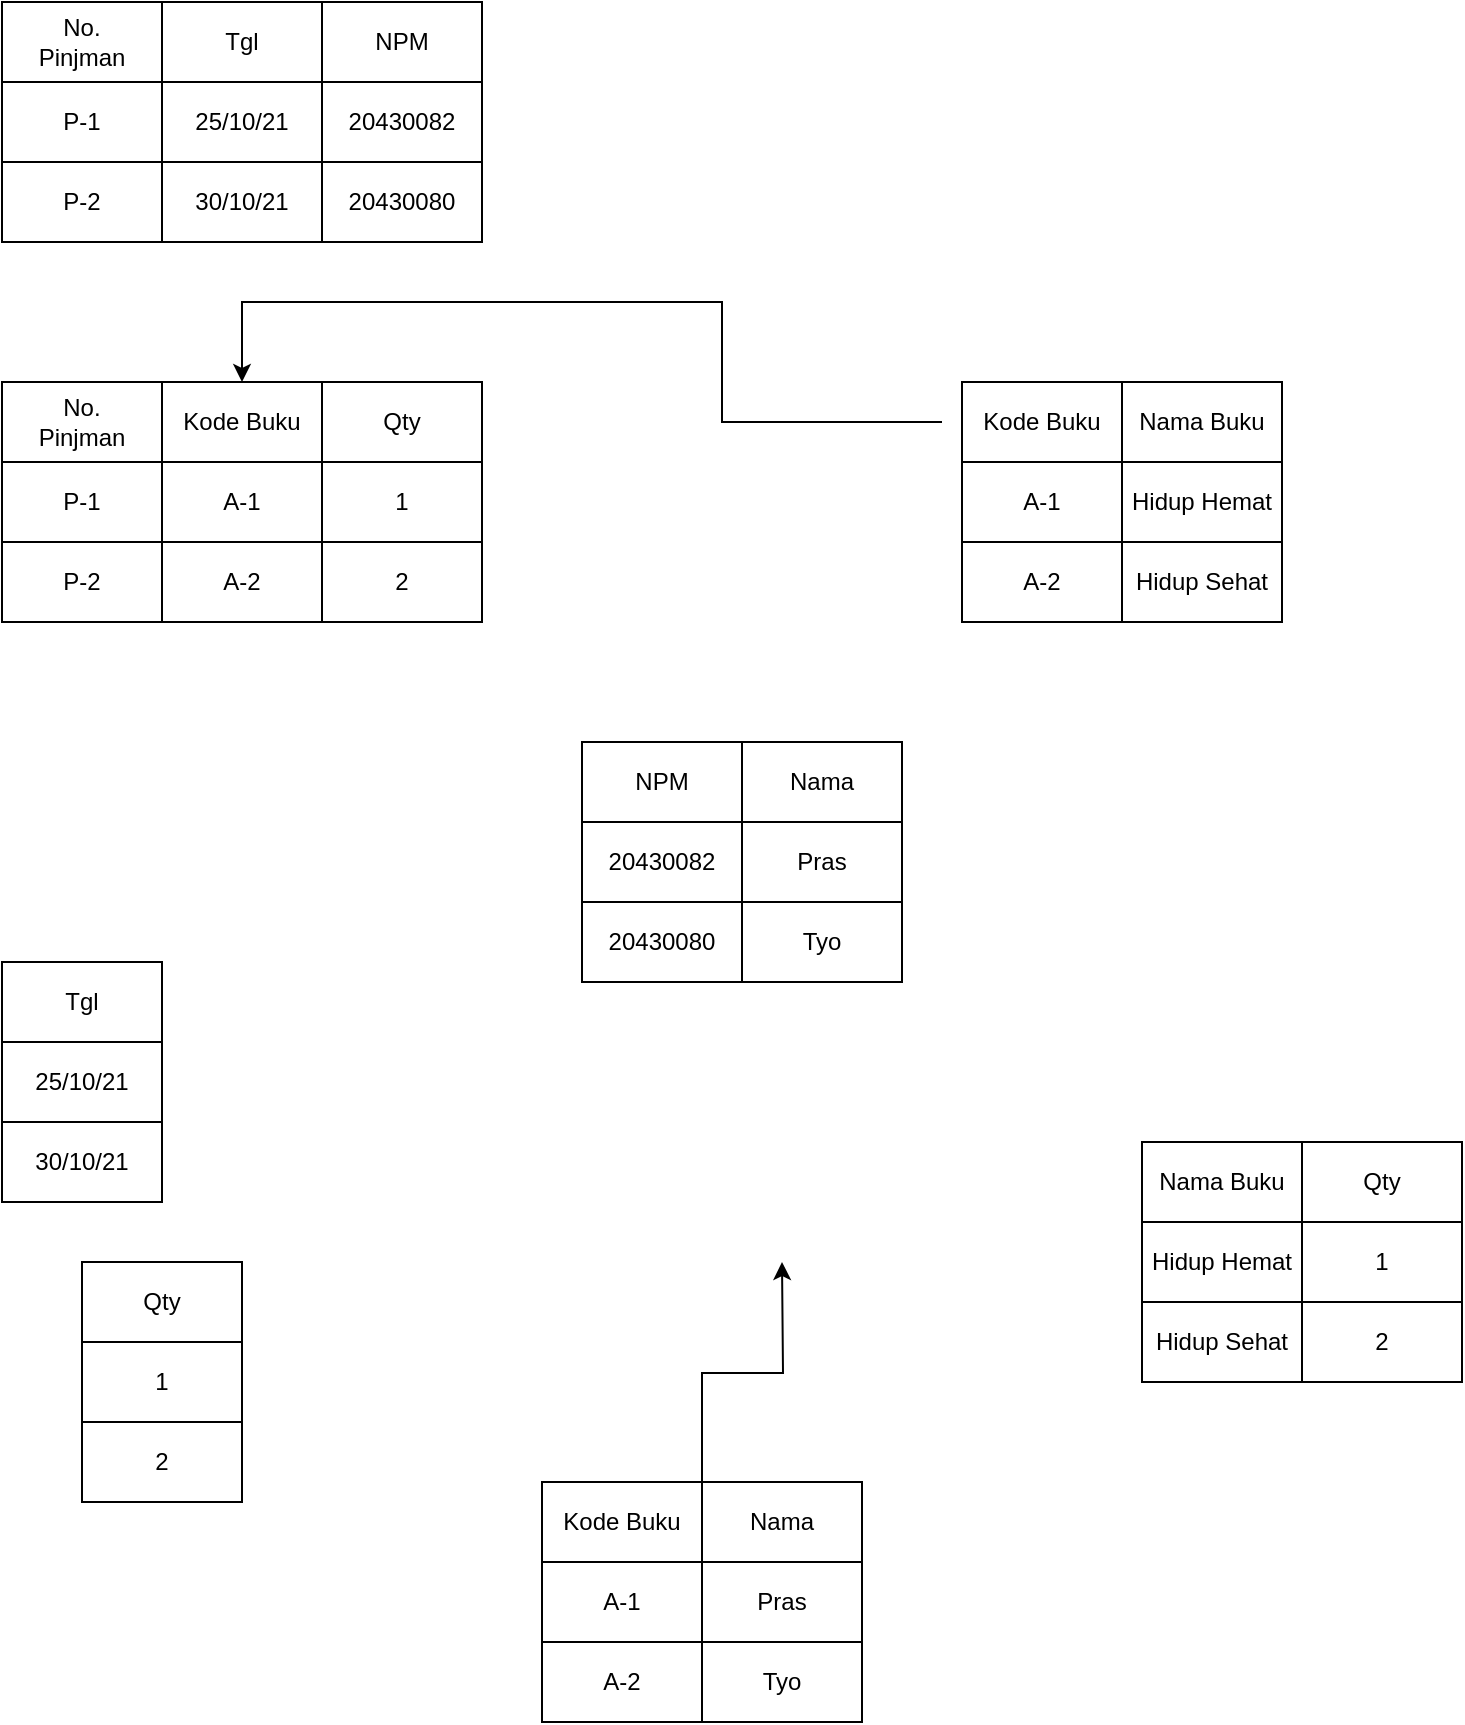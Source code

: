 <mxfile version="15.5.8" type="github">
  <diagram id="M6y8392TLzpfR5IYkmAL" name="Page-1">
    <mxGraphModel dx="1185" dy="635" grid="1" gridSize="10" guides="1" tooltips="1" connect="1" arrows="1" fold="1" page="1" pageScale="1" pageWidth="850" pageHeight="1100" math="0" shadow="0">
      <root>
        <mxCell id="0" />
        <mxCell id="1" parent="0" />
        <mxCell id="cc8EIHfYlOQ8iBalrAjE-4" value="Tgl" style="rounded=0;whiteSpace=wrap;html=1;" vertex="1" parent="1">
          <mxGeometry x="80" y="610" width="80" height="40" as="geometry" />
        </mxCell>
        <mxCell id="cc8EIHfYlOQ8iBalrAjE-5" value="NPM" style="rounded=0;whiteSpace=wrap;html=1;" vertex="1" parent="1">
          <mxGeometry x="370" y="500" width="80" height="40" as="geometry" />
        </mxCell>
        <mxCell id="cc8EIHfYlOQ8iBalrAjE-6" value="Nama" style="rounded=0;whiteSpace=wrap;html=1;" vertex="1" parent="1">
          <mxGeometry x="450" y="500" width="80" height="40" as="geometry" />
        </mxCell>
        <mxCell id="cc8EIHfYlOQ8iBalrAjE-10" value="20430080" style="rounded=0;whiteSpace=wrap;html=1;" vertex="1" parent="1">
          <mxGeometry x="370" y="580" width="80" height="40" as="geometry" />
        </mxCell>
        <mxCell id="cc8EIHfYlOQ8iBalrAjE-11" value="20430082" style="rounded=0;whiteSpace=wrap;html=1;" vertex="1" parent="1">
          <mxGeometry x="370" y="540" width="80" height="40" as="geometry" />
        </mxCell>
        <mxCell id="cc8EIHfYlOQ8iBalrAjE-12" value="Pras" style="rounded=0;whiteSpace=wrap;html=1;" vertex="1" parent="1">
          <mxGeometry x="450" y="540" width="80" height="40" as="geometry" />
        </mxCell>
        <mxCell id="cc8EIHfYlOQ8iBalrAjE-16" value="30/10/21" style="rounded=0;whiteSpace=wrap;html=1;" vertex="1" parent="1">
          <mxGeometry x="80" y="690" width="80" height="40" as="geometry" />
        </mxCell>
        <mxCell id="cc8EIHfYlOQ8iBalrAjE-18" value="25/10/21" style="rounded=0;whiteSpace=wrap;html=1;" vertex="1" parent="1">
          <mxGeometry x="80" y="650" width="80" height="40" as="geometry" />
        </mxCell>
        <mxCell id="cc8EIHfYlOQ8iBalrAjE-24" value="Tyo" style="rounded=0;whiteSpace=wrap;html=1;" vertex="1" parent="1">
          <mxGeometry x="450" y="580" width="80" height="40" as="geometry" />
        </mxCell>
        <mxCell id="cc8EIHfYlOQ8iBalrAjE-25" value="Kode Buku" style="rounded=0;whiteSpace=wrap;html=1;" vertex="1" parent="1">
          <mxGeometry x="350" y="870" width="80" height="40" as="geometry" />
        </mxCell>
        <mxCell id="cc8EIHfYlOQ8iBalrAjE-31" style="edgeStyle=orthogonalEdgeStyle;rounded=0;orthogonalLoop=1;jettySize=auto;html=1;exitX=0;exitY=0;exitDx=0;exitDy=0;" edge="1" parent="1" source="cc8EIHfYlOQ8iBalrAjE-26">
          <mxGeometry relative="1" as="geometry">
            <mxPoint x="470" y="760" as="targetPoint" />
          </mxGeometry>
        </mxCell>
        <mxCell id="cc8EIHfYlOQ8iBalrAjE-26" value="Nama" style="rounded=0;whiteSpace=wrap;html=1;" vertex="1" parent="1">
          <mxGeometry x="430" y="870" width="80" height="40" as="geometry" />
        </mxCell>
        <mxCell id="cc8EIHfYlOQ8iBalrAjE-27" value="A-1" style="rounded=0;whiteSpace=wrap;html=1;" vertex="1" parent="1">
          <mxGeometry x="350" y="910" width="80" height="40" as="geometry" />
        </mxCell>
        <mxCell id="cc8EIHfYlOQ8iBalrAjE-28" value="Pras" style="rounded=0;whiteSpace=wrap;html=1;" vertex="1" parent="1">
          <mxGeometry x="430" y="910" width="80" height="40" as="geometry" />
        </mxCell>
        <mxCell id="cc8EIHfYlOQ8iBalrAjE-29" value="Tyo" style="rounded=0;whiteSpace=wrap;html=1;" vertex="1" parent="1">
          <mxGeometry x="430" y="950" width="80" height="40" as="geometry" />
        </mxCell>
        <mxCell id="cc8EIHfYlOQ8iBalrAjE-30" value="A-2" style="rounded=0;whiteSpace=wrap;html=1;" vertex="1" parent="1">
          <mxGeometry x="350" y="950" width="80" height="40" as="geometry" />
        </mxCell>
        <mxCell id="cc8EIHfYlOQ8iBalrAjE-32" value="Nama Buku" style="rounded=0;whiteSpace=wrap;html=1;" vertex="1" parent="1">
          <mxGeometry x="650" y="700" width="80" height="40" as="geometry" />
        </mxCell>
        <mxCell id="cc8EIHfYlOQ8iBalrAjE-33" value="Qty" style="rounded=0;whiteSpace=wrap;html=1;" vertex="1" parent="1">
          <mxGeometry x="730" y="700" width="80" height="40" as="geometry" />
        </mxCell>
        <mxCell id="cc8EIHfYlOQ8iBalrAjE-34" value="Hidup Sehat" style="rounded=0;whiteSpace=wrap;html=1;" vertex="1" parent="1">
          <mxGeometry x="650" y="780" width="80" height="40" as="geometry" />
        </mxCell>
        <mxCell id="cc8EIHfYlOQ8iBalrAjE-35" value="2" style="rounded=0;whiteSpace=wrap;html=1;" vertex="1" parent="1">
          <mxGeometry x="730" y="780" width="80" height="40" as="geometry" />
        </mxCell>
        <mxCell id="cc8EIHfYlOQ8iBalrAjE-36" value="Hidup Hemat" style="rounded=0;whiteSpace=wrap;html=1;" vertex="1" parent="1">
          <mxGeometry x="650" y="740" width="80" height="40" as="geometry" />
        </mxCell>
        <mxCell id="cc8EIHfYlOQ8iBalrAjE-37" value="1" style="rounded=0;whiteSpace=wrap;html=1;" vertex="1" parent="1">
          <mxGeometry x="730" y="740" width="80" height="40" as="geometry" />
        </mxCell>
        <mxCell id="cc8EIHfYlOQ8iBalrAjE-39" value="No. &lt;br&gt;Pinjman" style="rounded=0;whiteSpace=wrap;html=1;" vertex="1" parent="1">
          <mxGeometry x="80" y="130" width="80" height="40" as="geometry" />
        </mxCell>
        <mxCell id="cc8EIHfYlOQ8iBalrAjE-40" value="Tgl" style="rounded=0;whiteSpace=wrap;html=1;" vertex="1" parent="1">
          <mxGeometry x="160" y="130" width="80" height="40" as="geometry" />
        </mxCell>
        <mxCell id="cc8EIHfYlOQ8iBalrAjE-41" value="NPM" style="rounded=0;whiteSpace=wrap;html=1;" vertex="1" parent="1">
          <mxGeometry x="240" y="130" width="80" height="40" as="geometry" />
        </mxCell>
        <mxCell id="cc8EIHfYlOQ8iBalrAjE-42" value="20430080" style="rounded=0;whiteSpace=wrap;html=1;" vertex="1" parent="1">
          <mxGeometry x="240" y="210" width="80" height="40" as="geometry" />
        </mxCell>
        <mxCell id="cc8EIHfYlOQ8iBalrAjE-43" value="20430082" style="rounded=0;whiteSpace=wrap;html=1;" vertex="1" parent="1">
          <mxGeometry x="240" y="170" width="80" height="40" as="geometry" />
        </mxCell>
        <mxCell id="cc8EIHfYlOQ8iBalrAjE-44" value="30/10/21" style="rounded=0;whiteSpace=wrap;html=1;" vertex="1" parent="1">
          <mxGeometry x="160" y="210" width="80" height="40" as="geometry" />
        </mxCell>
        <mxCell id="cc8EIHfYlOQ8iBalrAjE-45" value="P-2" style="rounded=0;whiteSpace=wrap;html=1;" vertex="1" parent="1">
          <mxGeometry x="80" y="210" width="80" height="40" as="geometry" />
        </mxCell>
        <mxCell id="cc8EIHfYlOQ8iBalrAjE-46" value="25/10/21" style="rounded=0;whiteSpace=wrap;html=1;" vertex="1" parent="1">
          <mxGeometry x="160" y="170" width="80" height="40" as="geometry" />
        </mxCell>
        <mxCell id="cc8EIHfYlOQ8iBalrAjE-47" value="P-1" style="rounded=0;whiteSpace=wrap;html=1;" vertex="1" parent="1">
          <mxGeometry x="80" y="170" width="80" height="40" as="geometry" />
        </mxCell>
        <mxCell id="cc8EIHfYlOQ8iBalrAjE-48" value="No. &lt;br&gt;Pinjman" style="rounded=0;whiteSpace=wrap;html=1;" vertex="1" parent="1">
          <mxGeometry x="80" y="320" width="80" height="40" as="geometry" />
        </mxCell>
        <mxCell id="cc8EIHfYlOQ8iBalrAjE-49" value="P-2" style="rounded=0;whiteSpace=wrap;html=1;" vertex="1" parent="1">
          <mxGeometry x="80" y="400" width="80" height="40" as="geometry" />
        </mxCell>
        <mxCell id="cc8EIHfYlOQ8iBalrAjE-50" value="P-1" style="rounded=0;whiteSpace=wrap;html=1;" vertex="1" parent="1">
          <mxGeometry x="80" y="360" width="80" height="40" as="geometry" />
        </mxCell>
        <mxCell id="cc8EIHfYlOQ8iBalrAjE-51" value="Nama Buku" style="rounded=0;whiteSpace=wrap;html=1;" vertex="1" parent="1">
          <mxGeometry x="640" y="320" width="80" height="40" as="geometry" />
        </mxCell>
        <mxCell id="cc8EIHfYlOQ8iBalrAjE-52" value="Qty" style="rounded=0;whiteSpace=wrap;html=1;" vertex="1" parent="1">
          <mxGeometry x="120" y="760" width="80" height="40" as="geometry" />
        </mxCell>
        <mxCell id="cc8EIHfYlOQ8iBalrAjE-53" value="Hidup Sehat" style="rounded=0;whiteSpace=wrap;html=1;" vertex="1" parent="1">
          <mxGeometry x="640" y="400" width="80" height="40" as="geometry" />
        </mxCell>
        <mxCell id="cc8EIHfYlOQ8iBalrAjE-54" value="2" style="rounded=0;whiteSpace=wrap;html=1;" vertex="1" parent="1">
          <mxGeometry x="120" y="840" width="80" height="40" as="geometry" />
        </mxCell>
        <mxCell id="cc8EIHfYlOQ8iBalrAjE-55" value="Hidup Hemat" style="rounded=0;whiteSpace=wrap;html=1;" vertex="1" parent="1">
          <mxGeometry x="640" y="360" width="80" height="40" as="geometry" />
        </mxCell>
        <mxCell id="cc8EIHfYlOQ8iBalrAjE-56" value="1" style="rounded=0;whiteSpace=wrap;html=1;" vertex="1" parent="1">
          <mxGeometry x="120" y="800" width="80" height="40" as="geometry" />
        </mxCell>
        <mxCell id="cc8EIHfYlOQ8iBalrAjE-57" value="Kode Buku" style="rounded=0;whiteSpace=wrap;html=1;" vertex="1" parent="1">
          <mxGeometry x="160" y="320" width="80" height="40" as="geometry" />
        </mxCell>
        <mxCell id="cc8EIHfYlOQ8iBalrAjE-58" value="A-2" style="rounded=0;whiteSpace=wrap;html=1;" vertex="1" parent="1">
          <mxGeometry x="160" y="400" width="80" height="40" as="geometry" />
        </mxCell>
        <mxCell id="cc8EIHfYlOQ8iBalrAjE-59" value="A-1" style="rounded=0;whiteSpace=wrap;html=1;" vertex="1" parent="1">
          <mxGeometry x="160" y="360" width="80" height="40" as="geometry" />
        </mxCell>
        <mxCell id="cc8EIHfYlOQ8iBalrAjE-60" value="Qty" style="rounded=0;whiteSpace=wrap;html=1;" vertex="1" parent="1">
          <mxGeometry x="240" y="320" width="80" height="40" as="geometry" />
        </mxCell>
        <mxCell id="cc8EIHfYlOQ8iBalrAjE-61" value="2" style="rounded=0;whiteSpace=wrap;html=1;" vertex="1" parent="1">
          <mxGeometry x="240" y="400" width="80" height="40" as="geometry" />
        </mxCell>
        <mxCell id="cc8EIHfYlOQ8iBalrAjE-62" value="1" style="rounded=0;whiteSpace=wrap;html=1;" vertex="1" parent="1">
          <mxGeometry x="240" y="360" width="80" height="40" as="geometry" />
        </mxCell>
        <mxCell id="cc8EIHfYlOQ8iBalrAjE-63" value="Kode Buku" style="rounded=0;whiteSpace=wrap;html=1;" vertex="1" parent="1">
          <mxGeometry x="560" y="320" width="80" height="40" as="geometry" />
        </mxCell>
        <mxCell id="cc8EIHfYlOQ8iBalrAjE-69" style="edgeStyle=orthogonalEdgeStyle;rounded=0;orthogonalLoop=1;jettySize=auto;html=1;entryX=0.5;entryY=0;entryDx=0;entryDy=0;" edge="1" parent="1" target="cc8EIHfYlOQ8iBalrAjE-57">
          <mxGeometry relative="1" as="geometry">
            <mxPoint x="450" y="230" as="targetPoint" />
            <mxPoint x="550" y="340" as="sourcePoint" />
            <Array as="points">
              <mxPoint x="440" y="340" />
              <mxPoint x="440" y="280" />
              <mxPoint x="200" y="280" />
            </Array>
          </mxGeometry>
        </mxCell>
        <mxCell id="cc8EIHfYlOQ8iBalrAjE-65" value="A-1" style="rounded=0;whiteSpace=wrap;html=1;" vertex="1" parent="1">
          <mxGeometry x="560" y="360" width="80" height="40" as="geometry" />
        </mxCell>
        <mxCell id="cc8EIHfYlOQ8iBalrAjE-68" value="A-2" style="rounded=0;whiteSpace=wrap;html=1;" vertex="1" parent="1">
          <mxGeometry x="560" y="400" width="80" height="40" as="geometry" />
        </mxCell>
      </root>
    </mxGraphModel>
  </diagram>
</mxfile>
